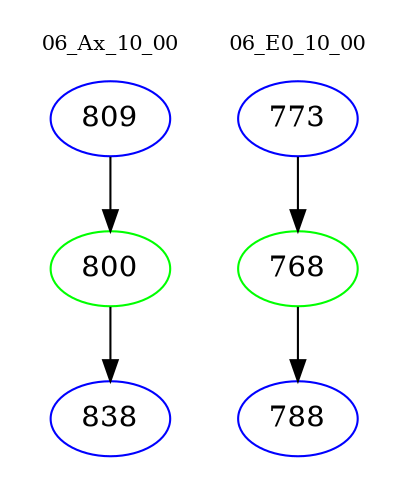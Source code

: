 digraph{
subgraph cluster_0 {
color = white
label = "06_Ax_10_00";
fontsize=10;
T0_809 [label="809", color="blue"]
T0_809 -> T0_800 [color="black"]
T0_800 [label="800", color="green"]
T0_800 -> T0_838 [color="black"]
T0_838 [label="838", color="blue"]
}
subgraph cluster_1 {
color = white
label = "06_E0_10_00";
fontsize=10;
T1_773 [label="773", color="blue"]
T1_773 -> T1_768 [color="black"]
T1_768 [label="768", color="green"]
T1_768 -> T1_788 [color="black"]
T1_788 [label="788", color="blue"]
}
}
